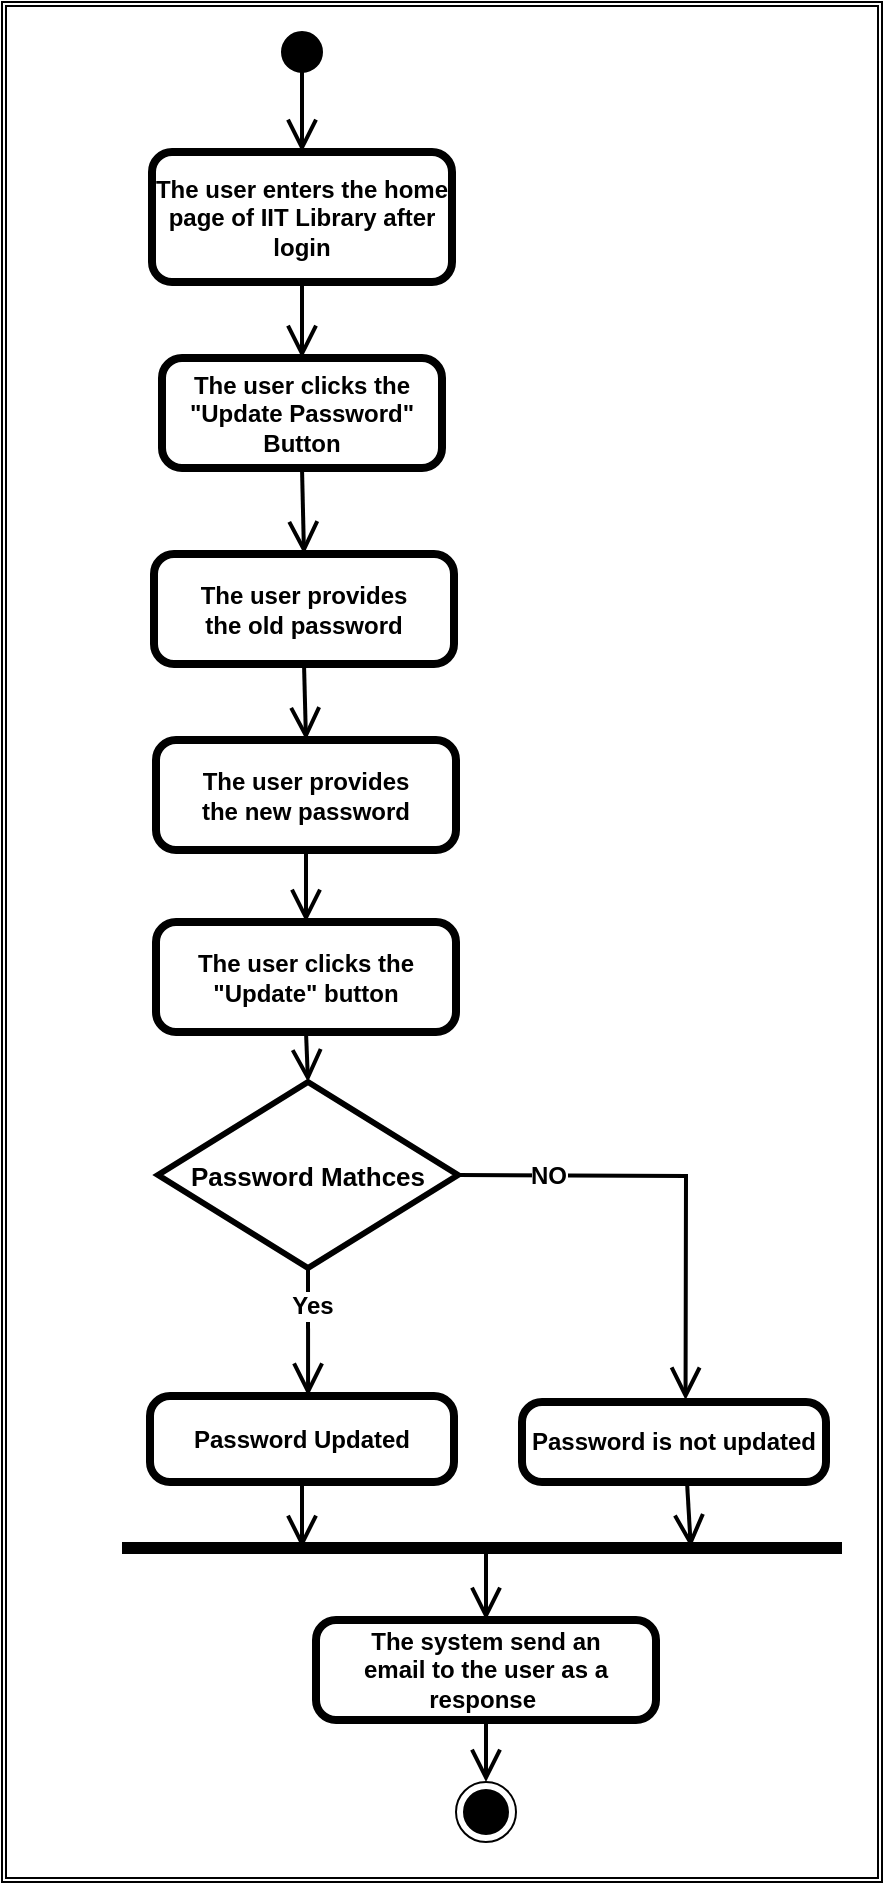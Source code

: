 <mxfile version="20.2.5" type="device"><diagram name="Page-1" id="e7e014a7-5840-1c2e-5031-d8a46d1fe8dd"><mxGraphModel dx="724" dy="387" grid="1" gridSize="10" guides="1" tooltips="1" connect="1" arrows="1" fold="1" page="1" pageScale="1" pageWidth="1169" pageHeight="826" background="none" math="0" shadow="0"><root><mxCell id="0"/><mxCell id="1" parent="0"/><mxCell id="KeQoGY-TherWFOUcFioy-65" value="" style="shape=ext;double=1;rounded=0;whiteSpace=wrap;html=1;fillStyle=solid;strokeColor=default;strokeWidth=1;fillColor=#FFFFFF;gradientColor=none;fontColor=#FFFFFF;spacingBottom=0;spacingTop=-6;spacingRight=2;spacingLeft=-4;" vertex="1" parent="1"><mxGeometry x="310" y="50" width="440" height="940" as="geometry"/></mxCell><mxCell id="KeQoGY-TherWFOUcFioy-46" value="" style="ellipse;html=1;shape=endState;fillColor=#000000;strokeColor=#000000;" vertex="1" parent="1"><mxGeometry x="537" y="940" width="30" height="30" as="geometry"/></mxCell><mxCell id="KeQoGY-TherWFOUcFioy-230" style="rounded=0;orthogonalLoop=1;jettySize=auto;html=1;entryX=0.5;entryY=0;entryDx=0;entryDy=0;entryPerimeter=0;endArrow=open;endFill=0;endSize=12;strokeColor=#000000;strokeWidth=2;exitX=0.5;exitY=1;exitDx=0;exitDy=0;" edge="1" parent="1" source="KeQoGY-TherWFOUcFioy-234" target="KeQoGY-TherWFOUcFioy-233"><mxGeometry relative="1" as="geometry"><mxPoint x="460" y="200" as="sourcePoint"/></mxGeometry></mxCell><mxCell id="KeQoGY-TherWFOUcFioy-231" style="edgeStyle=none;rounded=0;orthogonalLoop=1;jettySize=auto;html=1;exitX=0.5;exitY=1;exitDx=0;exitDy=0;exitPerimeter=0;entryX=0.5;entryY=0;entryDx=0;entryDy=0;entryPerimeter=0;endArrow=open;endFill=0;endSize=12;strokeColor=#000000;strokeWidth=2;" edge="1" parent="1" source="KeQoGY-TherWFOUcFioy-233" target="KeQoGY-TherWFOUcFioy-235"><mxGeometry relative="1" as="geometry"/></mxCell><mxCell id="KeQoGY-TherWFOUcFioy-233" value="The user enters the home page of IIT Library after login" style="points=[[0.25,0,0],[0.5,0,0],[0.75,0,0],[1,0.25,0],[1,0.5,0],[1,0.75,0],[0.75,1,0],[0.5,1,0],[0.25,1,0],[0,0.75,0],[0,0.5,0],[0,0.25,0]];shape=mxgraph.bpmn.task;whiteSpace=wrap;rectStyle=rounded;size=10;bpmnShapeType=call;strokeColor=#000000;fontStyle=1" vertex="1" parent="1"><mxGeometry x="385" y="125" width="150" height="65" as="geometry"/></mxCell><mxCell id="KeQoGY-TherWFOUcFioy-234" value="" style="ellipse;shape=doubleEllipse;whiteSpace=wrap;html=1;aspect=fixed;fillStyle=solid;strokeColor=default;strokeWidth=1;fillColor=#000000;gradientColor=none;" vertex="1" parent="1"><mxGeometry x="450" y="65" width="20" height="20" as="geometry"/></mxCell><mxCell id="KeQoGY-TherWFOUcFioy-282" style="edgeStyle=none;rounded=0;orthogonalLoop=1;jettySize=auto;html=1;exitX=0.5;exitY=1;exitDx=0;exitDy=0;exitPerimeter=0;entryX=0.5;entryY=0;entryDx=0;entryDy=0;entryPerimeter=0;fontSize=12;fontColor=#000000;startArrow=none;startFill=0;endArrow=open;endFill=0;startSize=12;endSize=12;strokeColor=#000000;strokeWidth=2;" edge="1" parent="1" source="KeQoGY-TherWFOUcFioy-235" target="KeQoGY-TherWFOUcFioy-281"><mxGeometry relative="1" as="geometry"/></mxCell><mxCell id="KeQoGY-TherWFOUcFioy-235" value="The user clicks the &quot;Update Password&quot; Button" style="points=[[0.25,0,0],[0.5,0,0],[0.75,0,0],[1,0.25,0],[1,0.5,0],[1,0.75,0],[0.75,1,0],[0.5,1,0],[0.25,1,0],[0,0.75,0],[0,0.5,0],[0,0.25,0]];shape=mxgraph.bpmn.task;whiteSpace=wrap;rectStyle=rounded;size=10;bpmnShapeType=call;strokeColor=#000000;fontStyle=1" vertex="1" parent="1"><mxGeometry x="390" y="228" width="140" height="55" as="geometry"/></mxCell><mxCell id="KeQoGY-TherWFOUcFioy-241" style="edgeStyle=none;rounded=0;orthogonalLoop=1;jettySize=auto;html=1;exitX=0.5;exitY=1;exitDx=0;exitDy=0;exitPerimeter=0;fontSize=12;fontColor=#000000;startArrow=none;startFill=0;endArrow=open;endFill=0;startSize=12;endSize=12;strokeColor=#000000;strokeWidth=2;fontStyle=1;entryX=0.52;entryY=-0.001;entryDx=0;entryDy=0;entryPerimeter=0;" edge="1" parent="1" source="KeQoGY-TherWFOUcFioy-238" target="KeQoGY-TherWFOUcFioy-240"><mxGeometry relative="1" as="geometry"><mxPoint x="459" y="758" as="targetPoint"/></mxGeometry></mxCell><mxCell id="KeQoGY-TherWFOUcFioy-243" value="Yes" style="edgeLabel;html=1;align=center;verticalAlign=middle;resizable=0;points=[];fontSize=12;fontColor=#000000;fontStyle=1" vertex="1" connectable="0" parent="KeQoGY-TherWFOUcFioy-241"><mxGeometry x="-0.426" y="2" relative="1" as="geometry"><mxPoint as="offset"/></mxGeometry></mxCell><mxCell id="KeQoGY-TherWFOUcFioy-272" style="edgeStyle=none;rounded=0;orthogonalLoop=1;jettySize=auto;html=1;exitX=1;exitY=0.5;exitDx=0;exitDy=0;exitPerimeter=0;entryX=0.538;entryY=-0.026;entryDx=0;entryDy=0;entryPerimeter=0;fontSize=12;fontColor=#000000;startArrow=none;startFill=0;endArrow=open;endFill=0;startSize=12;endSize=12;strokeColor=#000000;strokeWidth=2;spacingLeft=0;spacingRight=3;" edge="1" parent="1" source="KeQoGY-TherWFOUcFioy-238" target="KeQoGY-TherWFOUcFioy-279"><mxGeometry relative="1" as="geometry"><mxPoint x="652.0" y="755" as="targetPoint"/><Array as="points"><mxPoint x="652" y="637"/></Array></mxGeometry></mxCell><mxCell id="KeQoGY-TherWFOUcFioy-274" value="&lt;b&gt;NO&lt;/b&gt;" style="edgeLabel;html=1;align=center;verticalAlign=middle;resizable=0;points=[];fontSize=12;fontColor=#000000;" vertex="1" connectable="0" parent="KeQoGY-TherWFOUcFioy-272"><mxGeometry x="-0.608" relative="1" as="geometry"><mxPoint as="offset"/></mxGeometry></mxCell><mxCell id="KeQoGY-TherWFOUcFioy-238" value="&lt;font color=&quot;#000000&quot;&gt;Password Mathces&lt;br&gt;&lt;/font&gt;" style="strokeWidth=3;html=1;shape=mxgraph.flowchart.decision;whiteSpace=wrap;fillStyle=solid;fontColor=#FFFFFF;fillColor=#FFFFFF;gradientColor=none;fontSize=13;fontStyle=1" vertex="1" parent="1"><mxGeometry x="388" y="590" width="150" height="93" as="geometry"/></mxCell><mxCell id="KeQoGY-TherWFOUcFioy-246" style="edgeStyle=none;rounded=0;orthogonalLoop=1;jettySize=auto;html=1;exitX=0.5;exitY=1;exitDx=0;exitDy=0;exitPerimeter=0;entryX=0.25;entryY=0.5;entryDx=0;entryDy=0;entryPerimeter=0;fontSize=12;fontColor=#000000;startArrow=none;startFill=0;endArrow=open;endFill=0;startSize=12;endSize=12;strokeColor=#000000;strokeWidth=2;" edge="1" parent="1" source="KeQoGY-TherWFOUcFioy-240" target="KeQoGY-TherWFOUcFioy-275"><mxGeometry relative="1" as="geometry"><mxPoint x="462" y="920" as="targetPoint"/></mxGeometry></mxCell><mxCell id="KeQoGY-TherWFOUcFioy-240" value="Password Updated" style="points=[[0.25,0,0],[0.5,0,0],[0.75,0,0],[1,0.25,0],[1,0.5,0],[1,0.75,0],[0.75,1,0],[0.5,1,0],[0.25,1,0],[0,0.75,0],[0,0.5,0],[0,0.25,0]];shape=mxgraph.bpmn.task;whiteSpace=wrap;rectStyle=rounded;size=10;bpmnShapeType=call;strokeColor=#000000;fontStyle=1" vertex="1" parent="1"><mxGeometry x="384" y="747" width="152" height="43" as="geometry"/></mxCell><mxCell id="KeQoGY-TherWFOUcFioy-276" style="edgeStyle=none;rounded=0;orthogonalLoop=1;jettySize=auto;html=1;exitX=0.543;exitY=1.013;exitDx=0;exitDy=0;exitPerimeter=0;fontSize=12;fontColor=#000000;startArrow=none;startFill=0;endArrow=open;endFill=0;startSize=12;endSize=12;strokeColor=#000000;strokeWidth=2;entryX=0.79;entryY=0.459;entryDx=0;entryDy=0;entryPerimeter=0;" edge="1" parent="1" source="KeQoGY-TherWFOUcFioy-279" target="KeQoGY-TherWFOUcFioy-275"><mxGeometry relative="1" as="geometry"><mxPoint x="652.0" y="816" as="sourcePoint"/><mxPoint x="653" y="870" as="targetPoint"/></mxGeometry></mxCell><mxCell id="KeQoGY-TherWFOUcFioy-277" style="edgeStyle=none;rounded=0;orthogonalLoop=1;jettySize=auto;html=1;entryX=0.5;entryY=0;entryDx=0;entryDy=0;fontSize=12;fontColor=#000000;startArrow=none;startFill=0;endArrow=open;endFill=0;startSize=12;endSize=12;strokeColor=#000000;strokeWidth=2;" edge="1" parent="1" target="KeQoGY-TherWFOUcFioy-46"><mxGeometry relative="1" as="geometry"><mxPoint x="552" y="900" as="sourcePoint"/></mxGeometry></mxCell><mxCell id="KeQoGY-TherWFOUcFioy-287" style="edgeStyle=none;rounded=0;orthogonalLoop=1;jettySize=auto;html=1;entryX=0.5;entryY=0;entryDx=0;entryDy=0;entryPerimeter=0;fontSize=12;fontColor=#000000;startArrow=none;startFill=0;endArrow=open;endFill=0;startSize=12;endSize=12;strokeColor=#000000;strokeWidth=2;" edge="1" parent="1" target="KeQoGY-TherWFOUcFioy-286"><mxGeometry relative="1" as="geometry"><mxPoint x="552.0" y="826" as="sourcePoint"/><mxPoint x="552.0" y="853" as="targetPoint"/></mxGeometry></mxCell><mxCell id="KeQoGY-TherWFOUcFioy-275" value="" style="line;strokeWidth=6;html=1;fillStyle=solid;fontColor=#FFFFFF;fillColor=#FFFFFF;gradientColor=none;" vertex="1" parent="1"><mxGeometry x="370" y="818" width="360" height="10" as="geometry"/></mxCell><mxCell id="KeQoGY-TherWFOUcFioy-279" value="Password is not updated" style="points=[[0.25,0,0],[0.5,0,0],[0.75,0,0],[1,0.25,0],[1,0.5,0],[1,0.75,0],[0.75,1,0],[0.5,1,0],[0.25,1,0],[0,0.75,0],[0,0.5,0],[0,0.25,0]];shape=mxgraph.bpmn.task;whiteSpace=wrap;rectStyle=rounded;size=10;bpmnShapeType=call;strokeColor=#000000;fontStyle=1" vertex="1" parent="1"><mxGeometry x="570" y="750" width="152" height="40" as="geometry"/></mxCell><mxCell id="KeQoGY-TherWFOUcFioy-291" style="edgeStyle=none;rounded=0;orthogonalLoop=1;jettySize=auto;html=1;exitX=0.5;exitY=1;exitDx=0;exitDy=0;exitPerimeter=0;entryX=0.5;entryY=0;entryDx=0;entryDy=0;entryPerimeter=0;fontSize=12;fontColor=#000000;startArrow=none;startFill=0;endArrow=open;endFill=0;startSize=12;endSize=12;strokeColor=#000000;strokeWidth=2;" edge="1" parent="1" source="KeQoGY-TherWFOUcFioy-281" target="KeQoGY-TherWFOUcFioy-289"><mxGeometry relative="1" as="geometry"/></mxCell><mxCell id="KeQoGY-TherWFOUcFioy-281" value="The user provides &#10;the old password" style="points=[[0.25,0,0],[0.5,0,0],[0.75,0,0],[1,0.25,0],[1,0.5,0],[1,0.75,0],[0.75,1,0],[0.5,1,0],[0.25,1,0],[0,0.75,0],[0,0.5,0],[0,0.25,0]];shape=mxgraph.bpmn.task;whiteSpace=wrap;rectStyle=rounded;size=10;bpmnShapeType=call;strokeColor=#000000;fontStyle=1" vertex="1" parent="1"><mxGeometry x="386" y="326" width="150" height="55" as="geometry"/></mxCell><mxCell id="KeQoGY-TherWFOUcFioy-286" value="The system send an &#10;email to the user as a response " style="points=[[0.25,0,0],[0.5,0,0],[0.75,0,0],[1,0.25,0],[1,0.5,0],[1,0.75,0],[0.75,1,0],[0.5,1,0],[0.25,1,0],[0,0.75,0],[0,0.5,0],[0,0.25,0]];shape=mxgraph.bpmn.task;whiteSpace=wrap;rectStyle=rounded;size=10;bpmnShapeType=call;strokeColor=#000000;fontStyle=1" vertex="1" parent="1"><mxGeometry x="467" y="859" width="170" height="50" as="geometry"/></mxCell><mxCell id="KeQoGY-TherWFOUcFioy-292" style="edgeStyle=none;rounded=0;orthogonalLoop=1;jettySize=auto;html=1;exitX=0.5;exitY=1;exitDx=0;exitDy=0;exitPerimeter=0;entryX=0.5;entryY=0;entryDx=0;entryDy=0;entryPerimeter=0;fontSize=12;fontColor=#000000;startArrow=none;startFill=0;endArrow=open;endFill=0;startSize=12;endSize=12;strokeColor=#000000;strokeWidth=2;" edge="1" parent="1" source="KeQoGY-TherWFOUcFioy-289" target="KeQoGY-TherWFOUcFioy-290"><mxGeometry relative="1" as="geometry"/></mxCell><mxCell id="KeQoGY-TherWFOUcFioy-289" value="The user provides &#10;the new password" style="points=[[0.25,0,0],[0.5,0,0],[0.75,0,0],[1,0.25,0],[1,0.5,0],[1,0.75,0],[0.75,1,0],[0.5,1,0],[0.25,1,0],[0,0.75,0],[0,0.5,0],[0,0.25,0]];shape=mxgraph.bpmn.task;whiteSpace=wrap;rectStyle=rounded;size=10;bpmnShapeType=call;strokeColor=#000000;fontStyle=1" vertex="1" parent="1"><mxGeometry x="387" y="419" width="150" height="55" as="geometry"/></mxCell><mxCell id="KeQoGY-TherWFOUcFioy-294" style="edgeStyle=none;rounded=0;orthogonalLoop=1;jettySize=auto;html=1;entryX=0.5;entryY=0;entryDx=0;entryDy=0;entryPerimeter=0;fontSize=12;fontColor=#000000;startArrow=none;startFill=0;endArrow=open;endFill=0;startSize=12;endSize=12;strokeColor=#000000;strokeWidth=2;exitX=0.5;exitY=1;exitDx=0;exitDy=0;exitPerimeter=0;" edge="1" parent="1" source="KeQoGY-TherWFOUcFioy-290" target="KeQoGY-TherWFOUcFioy-238"><mxGeometry relative="1" as="geometry"/></mxCell><mxCell id="KeQoGY-TherWFOUcFioy-290" value="The user clicks the &quot;Update&quot; button" style="points=[[0.25,0,0],[0.5,0,0],[0.75,0,0],[1,0.25,0],[1,0.5,0],[1,0.75,0],[0.75,1,0],[0.5,1,0],[0.25,1,0],[0,0.75,0],[0,0.5,0],[0,0.25,0]];shape=mxgraph.bpmn.task;whiteSpace=wrap;rectStyle=rounded;size=10;bpmnShapeType=call;strokeColor=#000000;fontStyle=1" vertex="1" parent="1"><mxGeometry x="387" y="510" width="150" height="55" as="geometry"/></mxCell></root></mxGraphModel></diagram></mxfile>
